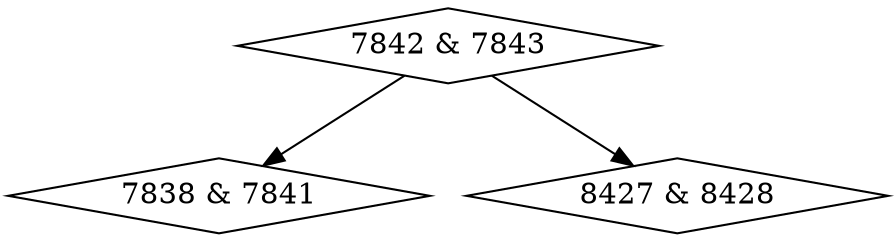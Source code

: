 digraph {
0 [label = "7838 & 7841", shape = diamond];
1 [label = "7842 & 7843", shape = diamond];
2 [label = "8427 & 8428", shape = diamond];
1->0;
1->2;
}
